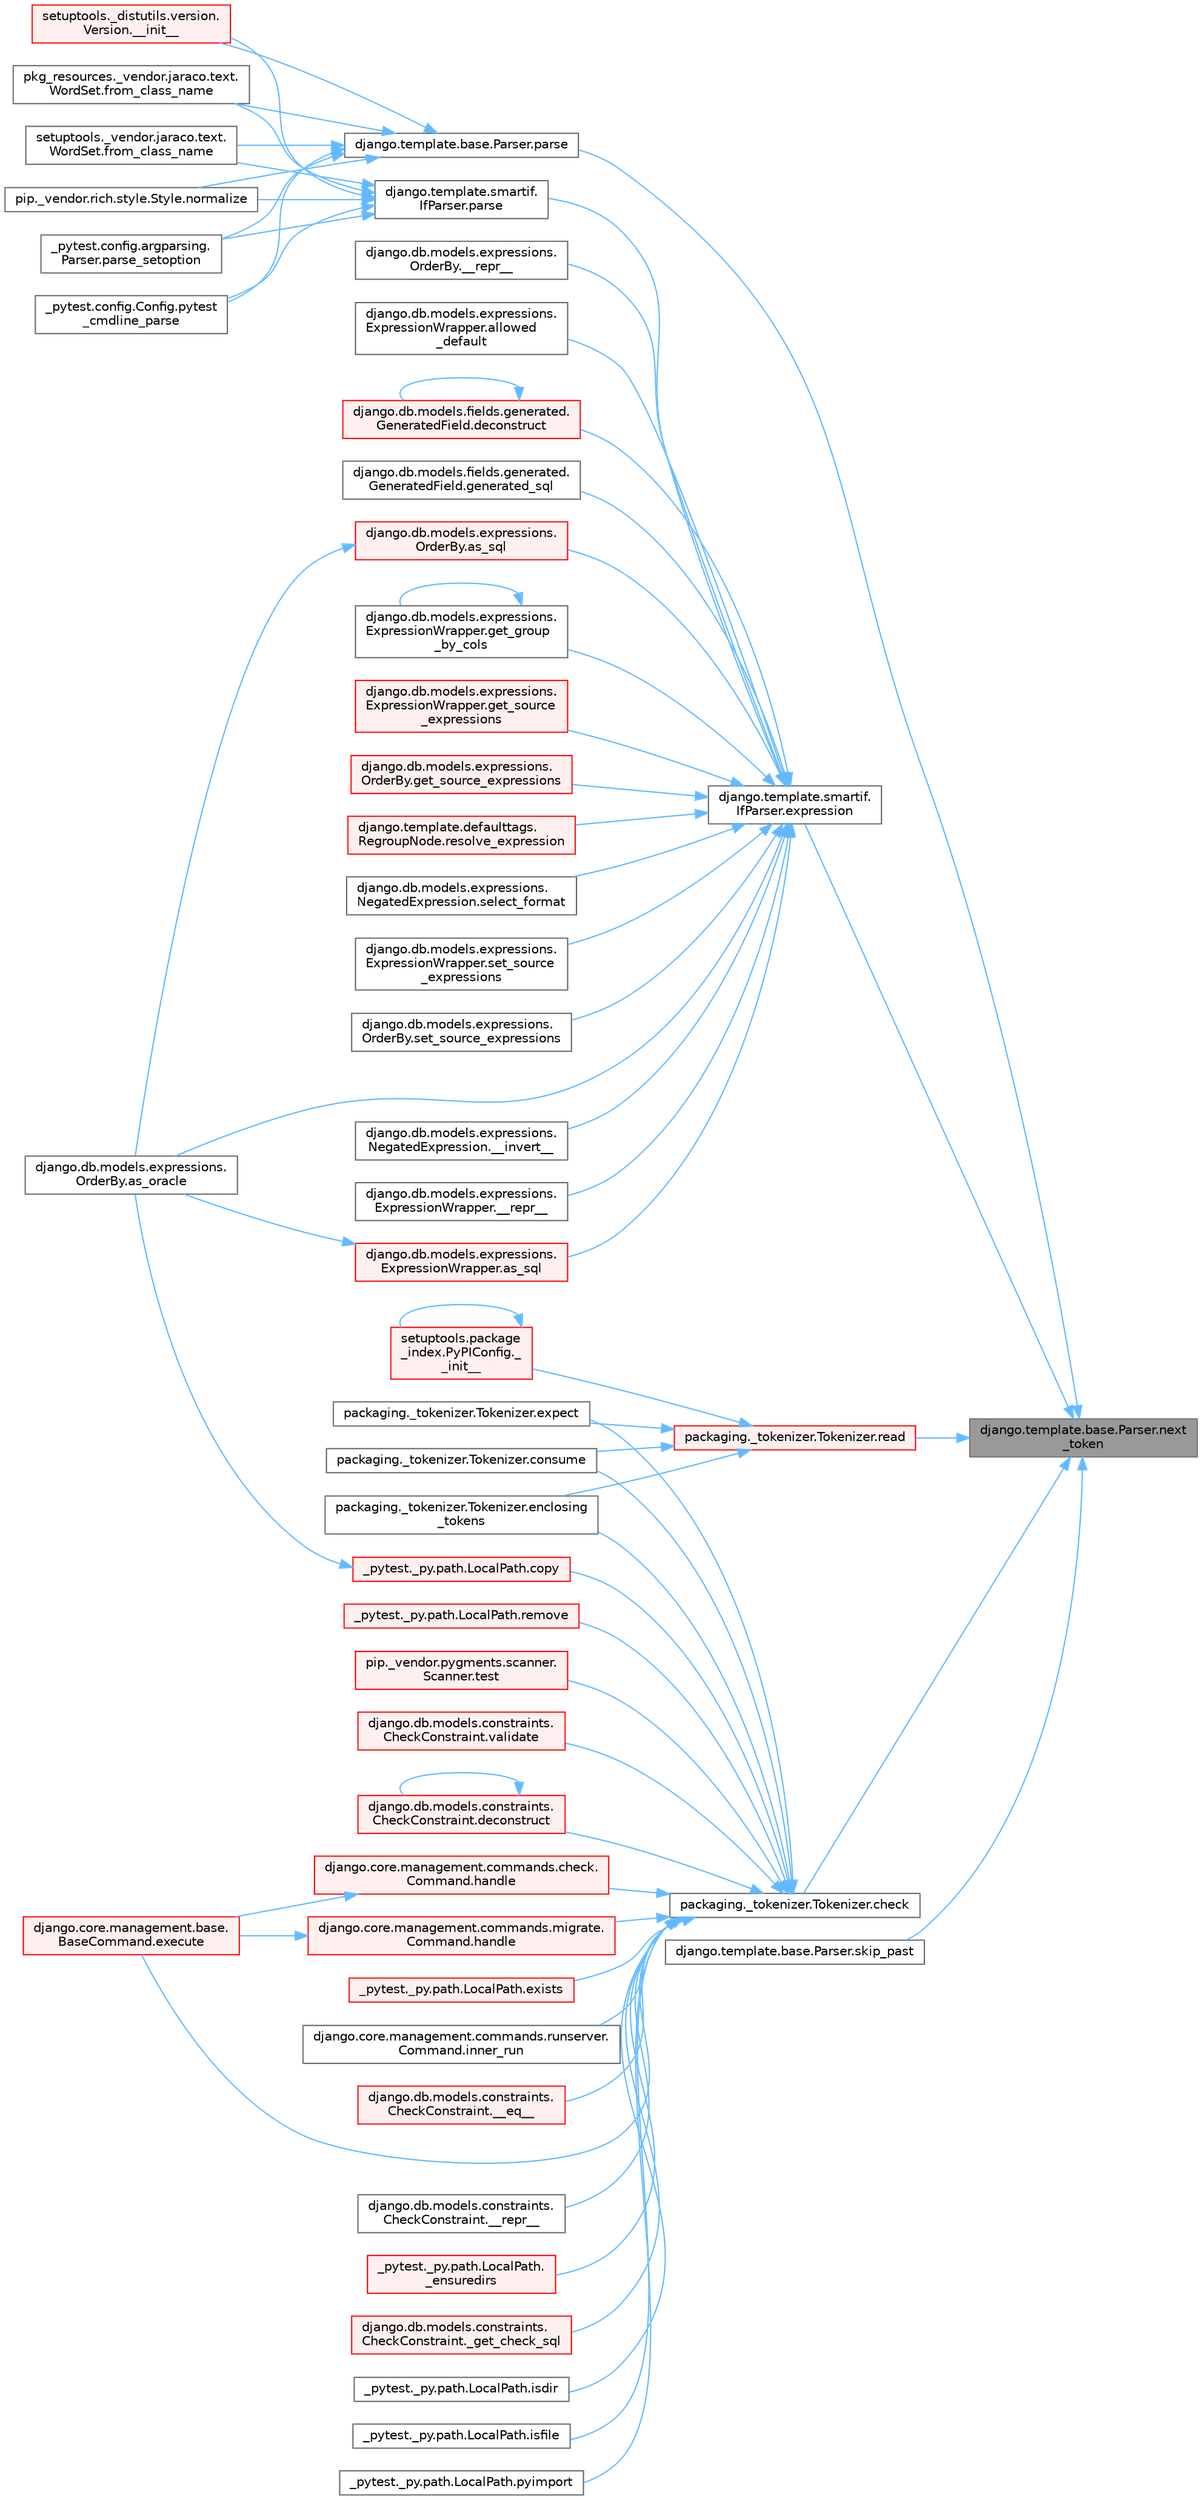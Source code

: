 digraph "django.template.base.Parser.next_token"
{
 // LATEX_PDF_SIZE
  bgcolor="transparent";
  edge [fontname=Helvetica,fontsize=10,labelfontname=Helvetica,labelfontsize=10];
  node [fontname=Helvetica,fontsize=10,shape=box,height=0.2,width=0.4];
  rankdir="RL";
  Node1 [id="Node000001",label="django.template.base.Parser.next\l_token",height=0.2,width=0.4,color="gray40", fillcolor="grey60", style="filled", fontcolor="black",tooltip=" "];
  Node1 -> Node2 [id="edge1_Node000001_Node000002",dir="back",color="steelblue1",style="solid",tooltip=" "];
  Node2 [id="Node000002",label="packaging._tokenizer.Tokenizer.check",height=0.2,width=0.4,color="grey40", fillcolor="white", style="filled",URL="$classpackaging_1_1__tokenizer_1_1_tokenizer.html#a6c4529c0615ee80330bf28db87789ab6",tooltip=" "];
  Node2 -> Node3 [id="edge2_Node000002_Node000003",dir="back",color="steelblue1",style="solid",tooltip=" "];
  Node3 [id="Node000003",label="django.db.models.constraints.\lCheckConstraint.__eq__",height=0.2,width=0.4,color="red", fillcolor="#FFF0F0", style="filled",URL="$classdjango_1_1db_1_1models_1_1constraints_1_1_check_constraint.html#a55875a553e53009967129f8b8a269475",tooltip=" "];
  Node2 -> Node12 [id="edge3_Node000002_Node000012",dir="back",color="steelblue1",style="solid",tooltip=" "];
  Node12 [id="Node000012",label="django.db.models.constraints.\lCheckConstraint.__repr__",height=0.2,width=0.4,color="grey40", fillcolor="white", style="filled",URL="$classdjango_1_1db_1_1models_1_1constraints_1_1_check_constraint.html#a5ee1e990e7235f77706fa7da45651b5f",tooltip=" "];
  Node2 -> Node13 [id="edge4_Node000002_Node000013",dir="back",color="steelblue1",style="solid",tooltip=" "];
  Node13 [id="Node000013",label="_pytest._py.path.LocalPath.\l_ensuredirs",height=0.2,width=0.4,color="red", fillcolor="#FFF0F0", style="filled",URL="$class__pytest_1_1__py_1_1path_1_1_local_path.html#a0fa56f7616aa9008fbda709b5bd46302",tooltip=" "];
  Node2 -> Node740 [id="edge5_Node000002_Node000740",dir="back",color="steelblue1",style="solid",tooltip=" "];
  Node740 [id="Node000740",label="django.db.models.constraints.\lCheckConstraint._get_check_sql",height=0.2,width=0.4,color="red", fillcolor="#FFF0F0", style="filled",URL="$classdjango_1_1db_1_1models_1_1constraints_1_1_check_constraint.html#ab552e7a1f32342445fc3de884f6602fa",tooltip=" "];
  Node2 -> Node728 [id="edge6_Node000002_Node000728",dir="back",color="steelblue1",style="solid",tooltip=" "];
  Node728 [id="Node000728",label="packaging._tokenizer.Tokenizer.consume",height=0.2,width=0.4,color="grey40", fillcolor="white", style="filled",URL="$classpackaging_1_1__tokenizer_1_1_tokenizer.html#aff74eaccaae690982aaaba5cb9a4d051",tooltip=" "];
  Node2 -> Node15 [id="edge7_Node000002_Node000015",dir="back",color="steelblue1",style="solid",tooltip=" "];
  Node15 [id="Node000015",label="_pytest._py.path.LocalPath.copy",height=0.2,width=0.4,color="red", fillcolor="#FFF0F0", style="filled",URL="$class__pytest_1_1__py_1_1path_1_1_local_path.html#a9eeecae0b90a7147e6bf23d6ea8fc6c0",tooltip=" "];
  Node15 -> Node309 [id="edge8_Node000015_Node000309",dir="back",color="steelblue1",style="solid",tooltip=" "];
  Node309 [id="Node000309",label="django.db.models.expressions.\lOrderBy.as_oracle",height=0.2,width=0.4,color="grey40", fillcolor="white", style="filled",URL="$classdjango_1_1db_1_1models_1_1expressions_1_1_order_by.html#af9b6ede9b0df85d6bcf54f983b3a8f6a",tooltip=" "];
  Node2 -> Node743 [id="edge9_Node000002_Node000743",dir="back",color="steelblue1",style="solid",tooltip=" "];
  Node743 [id="Node000743",label="django.db.models.constraints.\lCheckConstraint.deconstruct",height=0.2,width=0.4,color="red", fillcolor="#FFF0F0", style="filled",URL="$classdjango_1_1db_1_1models_1_1constraints_1_1_check_constraint.html#ac92574d84d50d54d9cffa5abb756b970",tooltip=" "];
  Node743 -> Node743 [id="edge10_Node000743_Node000743",dir="back",color="steelblue1",style="solid",tooltip=" "];
  Node2 -> Node744 [id="edge11_Node000002_Node000744",dir="back",color="steelblue1",style="solid",tooltip=" "];
  Node744 [id="Node000744",label="packaging._tokenizer.Tokenizer.enclosing\l_tokens",height=0.2,width=0.4,color="grey40", fillcolor="white", style="filled",URL="$classpackaging_1_1__tokenizer_1_1_tokenizer.html#a27f8cfa7a5ed91e0cba1923b9b18da3d",tooltip=" "];
  Node2 -> Node745 [id="edge12_Node000002_Node000745",dir="back",color="steelblue1",style="solid",tooltip=" "];
  Node745 [id="Node000745",label="django.core.management.base.\lBaseCommand.execute",height=0.2,width=0.4,color="red", fillcolor="#FFF0F0", style="filled",URL="$classdjango_1_1core_1_1management_1_1base_1_1_base_command.html#a5621c1fb51be6a2deff6777d90c25ee0",tooltip=" "];
  Node2 -> Node746 [id="edge13_Node000002_Node000746",dir="back",color="steelblue1",style="solid",tooltip=" "];
  Node746 [id="Node000746",label="_pytest._py.path.LocalPath.exists",height=0.2,width=0.4,color="red", fillcolor="#FFF0F0", style="filled",URL="$class__pytest_1_1__py_1_1path_1_1_local_path.html#a3fbaec6b6f93562fa73a23530e92d148",tooltip=" "];
  Node2 -> Node747 [id="edge14_Node000002_Node000747",dir="back",color="steelblue1",style="solid",tooltip=" "];
  Node747 [id="Node000747",label="packaging._tokenizer.Tokenizer.expect",height=0.2,width=0.4,color="grey40", fillcolor="white", style="filled",URL="$classpackaging_1_1__tokenizer_1_1_tokenizer.html#a151b21b99f387eddd422cd0dcf2064dd",tooltip=" "];
  Node2 -> Node748 [id="edge15_Node000002_Node000748",dir="back",color="steelblue1",style="solid",tooltip=" "];
  Node748 [id="Node000748",label="django.core.management.commands.check.\lCommand.handle",height=0.2,width=0.4,color="red", fillcolor="#FFF0F0", style="filled",URL="$classdjango_1_1core_1_1management_1_1commands_1_1check_1_1_command.html#a4170f8ebcb94254dfffabf874e7c8a37",tooltip=" "];
  Node748 -> Node745 [id="edge16_Node000748_Node000745",dir="back",color="steelblue1",style="solid",tooltip=" "];
  Node2 -> Node878 [id="edge17_Node000002_Node000878",dir="back",color="steelblue1",style="solid",tooltip=" "];
  Node878 [id="Node000878",label="django.core.management.commands.migrate.\lCommand.handle",height=0.2,width=0.4,color="red", fillcolor="#FFF0F0", style="filled",URL="$classdjango_1_1core_1_1management_1_1commands_1_1migrate_1_1_command.html#a659ec347367471d5c828fc3520ebc0fa",tooltip=" "];
  Node878 -> Node745 [id="edge18_Node000878_Node000745",dir="back",color="steelblue1",style="solid",tooltip=" "];
  Node2 -> Node983 [id="edge19_Node000002_Node000983",dir="back",color="steelblue1",style="solid",tooltip=" "];
  Node983 [id="Node000983",label="django.core.management.commands.runserver.\lCommand.inner_run",height=0.2,width=0.4,color="grey40", fillcolor="white", style="filled",URL="$classdjango_1_1core_1_1management_1_1commands_1_1runserver_1_1_command.html#acfb4f8a23c7de4b2d14ba1acbe99e76c",tooltip=" "];
  Node2 -> Node1008 [id="edge20_Node000002_Node001008",dir="back",color="steelblue1",style="solid",tooltip=" "];
  Node1008 [id="Node001008",label="_pytest._py.path.LocalPath.isdir",height=0.2,width=0.4,color="grey40", fillcolor="white", style="filled",URL="$class__pytest_1_1__py_1_1path_1_1_local_path.html#a72eece012fd05a880c867add66eee8ed",tooltip=" "];
  Node2 -> Node1009 [id="edge21_Node000002_Node001009",dir="back",color="steelblue1",style="solid",tooltip=" "];
  Node1009 [id="Node001009",label="_pytest._py.path.LocalPath.isfile",height=0.2,width=0.4,color="grey40", fillcolor="white", style="filled",URL="$class__pytest_1_1__py_1_1path_1_1_local_path.html#a497c5830417224b5ca601bc706ed40fc",tooltip=" "];
  Node2 -> Node1010 [id="edge22_Node000002_Node001010",dir="back",color="steelblue1",style="solid",tooltip=" "];
  Node1010 [id="Node001010",label="_pytest._py.path.LocalPath.pyimport",height=0.2,width=0.4,color="grey40", fillcolor="white", style="filled",URL="$class__pytest_1_1__py_1_1path_1_1_local_path.html#aaf2fbd0a1a8554d138b60c28ca682b75",tooltip=" "];
  Node2 -> Node1011 [id="edge23_Node000002_Node001011",dir="back",color="steelblue1",style="solid",tooltip=" "];
  Node1011 [id="Node001011",label="_pytest._py.path.LocalPath.remove",height=0.2,width=0.4,color="red", fillcolor="#FFF0F0", style="filled",URL="$class__pytest_1_1__py_1_1path_1_1_local_path.html#ab03c51c4d1c02d97ecc0249f7d270d2c",tooltip=" "];
  Node2 -> Node1019 [id="edge24_Node000002_Node001019",dir="back",color="steelblue1",style="solid",tooltip=" "];
  Node1019 [id="Node001019",label="pip._vendor.pygments.scanner.\lScanner.test",height=0.2,width=0.4,color="red", fillcolor="#FFF0F0", style="filled",URL="$classpip_1_1__vendor_1_1pygments_1_1scanner_1_1_scanner.html#a6b521090362821e85c40252b24f39a1c",tooltip=" "];
  Node2 -> Node1021 [id="edge25_Node000002_Node001021",dir="back",color="steelblue1",style="solid",tooltip=" "];
  Node1021 [id="Node001021",label="django.db.models.constraints.\lCheckConstraint.validate",height=0.2,width=0.4,color="red", fillcolor="#FFF0F0", style="filled",URL="$classdjango_1_1db_1_1models_1_1constraints_1_1_check_constraint.html#a0c49f2501ccbac5b7ff5d6bd42ee916a",tooltip=" "];
  Node1 -> Node3180 [id="edge26_Node000001_Node003180",dir="back",color="steelblue1",style="solid",tooltip=" "];
  Node3180 [id="Node003180",label="django.template.smartif.\lIfParser.expression",height=0.2,width=0.4,color="grey40", fillcolor="white", style="filled",URL="$classdjango_1_1template_1_1smartif_1_1_if_parser.html#a50f6539d9e33dd1932ce53c1ca21bc98",tooltip=" "];
  Node3180 -> Node3181 [id="edge27_Node003180_Node003181",dir="back",color="steelblue1",style="solid",tooltip=" "];
  Node3181 [id="Node003181",label="django.db.models.expressions.\lNegatedExpression.__invert__",height=0.2,width=0.4,color="grey40", fillcolor="white", style="filled",URL="$classdjango_1_1db_1_1models_1_1expressions_1_1_negated_expression.html#a83029ceb93fa1feb5116ff3ff7c00c96",tooltip=" "];
  Node3180 -> Node3182 [id="edge28_Node003180_Node003182",dir="back",color="steelblue1",style="solid",tooltip=" "];
  Node3182 [id="Node003182",label="django.db.models.expressions.\lExpressionWrapper.__repr__",height=0.2,width=0.4,color="grey40", fillcolor="white", style="filled",URL="$classdjango_1_1db_1_1models_1_1expressions_1_1_expression_wrapper.html#ae4e4643807fecbe8cdc7592294f2c91d",tooltip=" "];
  Node3180 -> Node3183 [id="edge29_Node003180_Node003183",dir="back",color="steelblue1",style="solid",tooltip=" "];
  Node3183 [id="Node003183",label="django.db.models.expressions.\lOrderBy.__repr__",height=0.2,width=0.4,color="grey40", fillcolor="white", style="filled",URL="$classdjango_1_1db_1_1models_1_1expressions_1_1_order_by.html#a30fd14899002ebdb6d30f28b60f38bba",tooltip=" "];
  Node3180 -> Node3184 [id="edge30_Node003180_Node003184",dir="back",color="steelblue1",style="solid",tooltip=" "];
  Node3184 [id="Node003184",label="django.db.models.expressions.\lExpressionWrapper.allowed\l_default",height=0.2,width=0.4,color="grey40", fillcolor="white", style="filled",URL="$classdjango_1_1db_1_1models_1_1expressions_1_1_expression_wrapper.html#a591ce1d240d5628a8595947999d21f1b",tooltip=" "];
  Node3180 -> Node309 [id="edge31_Node003180_Node000309",dir="back",color="steelblue1",style="solid",tooltip=" "];
  Node3180 -> Node3185 [id="edge32_Node003180_Node003185",dir="back",color="steelblue1",style="solid",tooltip=" "];
  Node3185 [id="Node003185",label="django.db.models.expressions.\lExpressionWrapper.as_sql",height=0.2,width=0.4,color="red", fillcolor="#FFF0F0", style="filled",URL="$classdjango_1_1db_1_1models_1_1expressions_1_1_expression_wrapper.html#a49f0ca24c80021e9207624f26f449ae7",tooltip=" "];
  Node3185 -> Node309 [id="edge33_Node003185_Node000309",dir="back",color="steelblue1",style="solid",tooltip=" "];
  Node3180 -> Node3186 [id="edge34_Node003180_Node003186",dir="back",color="steelblue1",style="solid",tooltip=" "];
  Node3186 [id="Node003186",label="django.db.models.expressions.\lOrderBy.as_sql",height=0.2,width=0.4,color="red", fillcolor="#FFF0F0", style="filled",URL="$classdjango_1_1db_1_1models_1_1expressions_1_1_order_by.html#a0f30765b95d25721e3ee9ec3466c74c9",tooltip=" "];
  Node3186 -> Node309 [id="edge35_Node003186_Node000309",dir="back",color="steelblue1",style="solid",tooltip=" "];
  Node3180 -> Node1044 [id="edge36_Node003180_Node001044",dir="back",color="steelblue1",style="solid",tooltip=" "];
  Node1044 [id="Node001044",label="django.db.models.fields.generated.\lGeneratedField.deconstruct",height=0.2,width=0.4,color="red", fillcolor="#FFF0F0", style="filled",URL="$classdjango_1_1db_1_1models_1_1fields_1_1generated_1_1_generated_field.html#a2a53771dfb290140ddb655a9b1c3428a",tooltip=" "];
  Node1044 -> Node1044 [id="edge37_Node001044_Node001044",dir="back",color="steelblue1",style="solid",tooltip=" "];
  Node3180 -> Node3187 [id="edge38_Node003180_Node003187",dir="back",color="steelblue1",style="solid",tooltip=" "];
  Node3187 [id="Node003187",label="django.db.models.fields.generated.\lGeneratedField.generated_sql",height=0.2,width=0.4,color="grey40", fillcolor="white", style="filled",URL="$classdjango_1_1db_1_1models_1_1fields_1_1generated_1_1_generated_field.html#ab04ff0fa3e8bfb8d2e215f3dfbe68c75",tooltip=" "];
  Node3180 -> Node1277 [id="edge39_Node003180_Node001277",dir="back",color="steelblue1",style="solid",tooltip=" "];
  Node1277 [id="Node001277",label="django.db.models.expressions.\lExpressionWrapper.get_group\l_by_cols",height=0.2,width=0.4,color="grey40", fillcolor="white", style="filled",URL="$classdjango_1_1db_1_1models_1_1expressions_1_1_expression_wrapper.html#a9775e8a5f79bd479def0b599a2411ad3",tooltip=" "];
  Node1277 -> Node1277 [id="edge40_Node001277_Node001277",dir="back",color="steelblue1",style="solid",tooltip=" "];
  Node3180 -> Node3188 [id="edge41_Node003180_Node003188",dir="back",color="steelblue1",style="solid",tooltip=" "];
  Node3188 [id="Node003188",label="django.db.models.expressions.\lExpressionWrapper.get_source\l_expressions",height=0.2,width=0.4,color="red", fillcolor="#FFF0F0", style="filled",URL="$classdjango_1_1db_1_1models_1_1expressions_1_1_expression_wrapper.html#abdd54fb24f108830588d86a69e619e8f",tooltip=" "];
  Node3180 -> Node3189 [id="edge42_Node003180_Node003189",dir="back",color="steelblue1",style="solid",tooltip=" "];
  Node3189 [id="Node003189",label="django.db.models.expressions.\lOrderBy.get_source_expressions",height=0.2,width=0.4,color="red", fillcolor="#FFF0F0", style="filled",URL="$classdjango_1_1db_1_1models_1_1expressions_1_1_order_by.html#aa0b698a72cab3662300d9849e2e0b2df",tooltip=" "];
  Node3180 -> Node3190 [id="edge43_Node003180_Node003190",dir="back",color="steelblue1",style="solid",tooltip=" "];
  Node3190 [id="Node003190",label="django.template.smartif.\lIfParser.parse",height=0.2,width=0.4,color="grey40", fillcolor="white", style="filled",URL="$classdjango_1_1template_1_1smartif_1_1_if_parser.html#a3e27b22105ec77827388cd197145b8c8",tooltip=" "];
  Node3190 -> Node1537 [id="edge44_Node003190_Node001537",dir="back",color="steelblue1",style="solid",tooltip=" "];
  Node1537 [id="Node001537",label="setuptools._distutils.version.\lVersion.__init__",height=0.2,width=0.4,color="red", fillcolor="#FFF0F0", style="filled",URL="$classsetuptools_1_1__distutils_1_1version_1_1_version.html#a6eb3c2f0d326644884717848b784e398",tooltip=" "];
  Node3190 -> Node1538 [id="edge45_Node003190_Node001538",dir="back",color="steelblue1",style="solid",tooltip=" "];
  Node1538 [id="Node001538",label="pkg_resources._vendor.jaraco.text.\lWordSet.from_class_name",height=0.2,width=0.4,color="grey40", fillcolor="white", style="filled",URL="$classpkg__resources_1_1__vendor_1_1jaraco_1_1text_1_1_word_set.html#a34e366f395f8e0b61e6b66a93bc8e848",tooltip=" "];
  Node3190 -> Node1539 [id="edge46_Node003190_Node001539",dir="back",color="steelblue1",style="solid",tooltip=" "];
  Node1539 [id="Node001539",label="setuptools._vendor.jaraco.text.\lWordSet.from_class_name",height=0.2,width=0.4,color="grey40", fillcolor="white", style="filled",URL="$classsetuptools_1_1__vendor_1_1jaraco_1_1text_1_1_word_set.html#acc6d49fea7948867996de1a704579124",tooltip=" "];
  Node3190 -> Node1540 [id="edge47_Node003190_Node001540",dir="back",color="steelblue1",style="solid",tooltip=" "];
  Node1540 [id="Node001540",label="pip._vendor.rich.style.Style.normalize",height=0.2,width=0.4,color="grey40", fillcolor="white", style="filled",URL="$classpip_1_1__vendor_1_1rich_1_1style_1_1_style.html#a702aa841b25a26307558cb52dcb12f0d",tooltip=" "];
  Node3190 -> Node1541 [id="edge48_Node003190_Node001541",dir="back",color="steelblue1",style="solid",tooltip=" "];
  Node1541 [id="Node001541",label="_pytest.config.argparsing.\lParser.parse_setoption",height=0.2,width=0.4,color="grey40", fillcolor="white", style="filled",URL="$class__pytest_1_1config_1_1argparsing_1_1_parser.html#a406b16cc4dad29c64f46812c624e203c",tooltip=" "];
  Node3190 -> Node1542 [id="edge49_Node003190_Node001542",dir="back",color="steelblue1",style="solid",tooltip=" "];
  Node1542 [id="Node001542",label="_pytest.config.Config.pytest\l_cmdline_parse",height=0.2,width=0.4,color="grey40", fillcolor="white", style="filled",URL="$class__pytest_1_1config_1_1_config.html#a87d1af36d8238d7df5315b782f91fc1d",tooltip=" "];
  Node3180 -> Node3191 [id="edge50_Node003180_Node003191",dir="back",color="steelblue1",style="solid",tooltip=" "];
  Node3191 [id="Node003191",label="django.template.defaulttags.\lRegroupNode.resolve_expression",height=0.2,width=0.4,color="red", fillcolor="#FFF0F0", style="filled",URL="$classdjango_1_1template_1_1defaulttags_1_1_regroup_node.html#a89f40be4a217e67febb1cd85df5a6527",tooltip=" "];
  Node3180 -> Node3192 [id="edge51_Node003180_Node003192",dir="back",color="steelblue1",style="solid",tooltip=" "];
  Node3192 [id="Node003192",label="django.db.models.expressions.\lNegatedExpression.select_format",height=0.2,width=0.4,color="grey40", fillcolor="white", style="filled",URL="$classdjango_1_1db_1_1models_1_1expressions_1_1_negated_expression.html#aca625980e97ffe8ba735f86fb38feac4",tooltip=" "];
  Node3180 -> Node3193 [id="edge52_Node003180_Node003193",dir="back",color="steelblue1",style="solid",tooltip=" "];
  Node3193 [id="Node003193",label="django.db.models.expressions.\lExpressionWrapper.set_source\l_expressions",height=0.2,width=0.4,color="grey40", fillcolor="white", style="filled",URL="$classdjango_1_1db_1_1models_1_1expressions_1_1_expression_wrapper.html#a0c6b3fd9f9e81f15df1cea549979557a",tooltip=" "];
  Node3180 -> Node3194 [id="edge53_Node003180_Node003194",dir="back",color="steelblue1",style="solid",tooltip=" "];
  Node3194 [id="Node003194",label="django.db.models.expressions.\lOrderBy.set_source_expressions",height=0.2,width=0.4,color="grey40", fillcolor="white", style="filled",URL="$classdjango_1_1db_1_1models_1_1expressions_1_1_order_by.html#aa102807ea2bad9cfa7dc14376bedc9ff",tooltip=" "];
  Node1 -> Node1536 [id="edge54_Node000001_Node001536",dir="back",color="steelblue1",style="solid",tooltip=" "];
  Node1536 [id="Node001536",label="django.template.base.Parser.parse",height=0.2,width=0.4,color="grey40", fillcolor="white", style="filled",URL="$classdjango_1_1template_1_1base_1_1_parser.html#adf49a6d849c5bc731f4dcd79bbd13e52",tooltip=" "];
  Node1536 -> Node1537 [id="edge55_Node001536_Node001537",dir="back",color="steelblue1",style="solid",tooltip=" "];
  Node1536 -> Node1538 [id="edge56_Node001536_Node001538",dir="back",color="steelblue1",style="solid",tooltip=" "];
  Node1536 -> Node1539 [id="edge57_Node001536_Node001539",dir="back",color="steelblue1",style="solid",tooltip=" "];
  Node1536 -> Node1540 [id="edge58_Node001536_Node001540",dir="back",color="steelblue1",style="solid",tooltip=" "];
  Node1536 -> Node1541 [id="edge59_Node001536_Node001541",dir="back",color="steelblue1",style="solid",tooltip=" "];
  Node1536 -> Node1542 [id="edge60_Node001536_Node001542",dir="back",color="steelblue1",style="solid",tooltip=" "];
  Node1 -> Node3195 [id="edge61_Node000001_Node003195",dir="back",color="steelblue1",style="solid",tooltip=" "];
  Node3195 [id="Node003195",label="packaging._tokenizer.Tokenizer.read",height=0.2,width=0.4,color="red", fillcolor="#FFF0F0", style="filled",URL="$classpackaging_1_1__tokenizer_1_1_tokenizer.html#a0338e1186dd1574082f047fdff9b3b2d",tooltip=" "];
  Node3195 -> Node724 [id="edge62_Node003195_Node000724",dir="back",color="steelblue1",style="solid",tooltip=" "];
  Node724 [id="Node000724",label="setuptools.package\l_index.PyPIConfig._\l_init__",height=0.2,width=0.4,color="red", fillcolor="#FFF0F0", style="filled",URL="$classsetuptools_1_1package__index_1_1_py_p_i_config.html#aaaf43ad63ae6fe8ffed0e48774e437b6",tooltip=" "];
  Node724 -> Node724 [id="edge63_Node000724_Node000724",dir="back",color="steelblue1",style="solid",tooltip=" "];
  Node3195 -> Node728 [id="edge64_Node003195_Node000728",dir="back",color="steelblue1",style="solid",tooltip=" "];
  Node3195 -> Node744 [id="edge65_Node003195_Node000744",dir="back",color="steelblue1",style="solid",tooltip=" "];
  Node3195 -> Node747 [id="edge66_Node003195_Node000747",dir="back",color="steelblue1",style="solid",tooltip=" "];
  Node1 -> Node1556 [id="edge67_Node000001_Node001556",dir="back",color="steelblue1",style="solid",tooltip=" "];
  Node1556 [id="Node001556",label="django.template.base.Parser.skip_past",height=0.2,width=0.4,color="grey40", fillcolor="white", style="filled",URL="$classdjango_1_1template_1_1base_1_1_parser.html#a72392545b9bed168737680aa4491807f",tooltip=" "];
}
